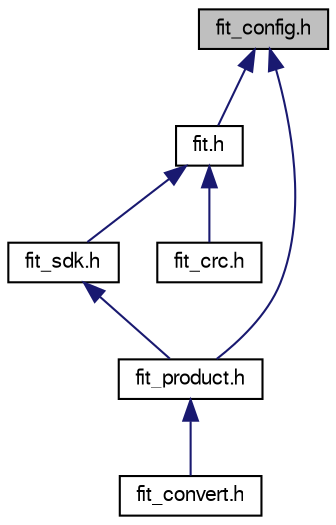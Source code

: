 digraph "fit_config.h"
{
  edge [fontname="FreeSans",fontsize="10",labelfontname="FreeSans",labelfontsize="10"];
  node [fontname="FreeSans",fontsize="10",shape=record];
  Node1 [label="fit_config.h",height=0.2,width=0.4,color="black", fillcolor="grey75", style="filled", fontcolor="black"];
  Node1 -> Node2 [dir="back",color="midnightblue",fontsize="10",style="solid",fontname="FreeSans"];
  Node2 [label="fit.h",height=0.2,width=0.4,color="black", fillcolor="white", style="filled",URL="$fit_8h.html"];
  Node2 -> Node3 [dir="back",color="midnightblue",fontsize="10",style="solid",fontname="FreeSans"];
  Node3 [label="fit_sdk.h",height=0.2,width=0.4,color="black", fillcolor="white", style="filled",URL="$fit__sdk_8h.html"];
  Node3 -> Node4 [dir="back",color="midnightblue",fontsize="10",style="solid",fontname="FreeSans"];
  Node4 [label="fit_product.h",height=0.2,width=0.4,color="black", fillcolor="white", style="filled",URL="$fit__product_8h.html"];
  Node4 -> Node5 [dir="back",color="midnightblue",fontsize="10",style="solid",fontname="FreeSans"];
  Node5 [label="fit_convert.h",height=0.2,width=0.4,color="black", fillcolor="white", style="filled",URL="$fit__convert_8h.html"];
  Node2 -> Node6 [dir="back",color="midnightblue",fontsize="10",style="solid",fontname="FreeSans"];
  Node6 [label="fit_crc.h",height=0.2,width=0.4,color="black", fillcolor="white", style="filled",URL="$fit__crc_8h.html"];
  Node1 -> Node4 [dir="back",color="midnightblue",fontsize="10",style="solid",fontname="FreeSans"];
}
